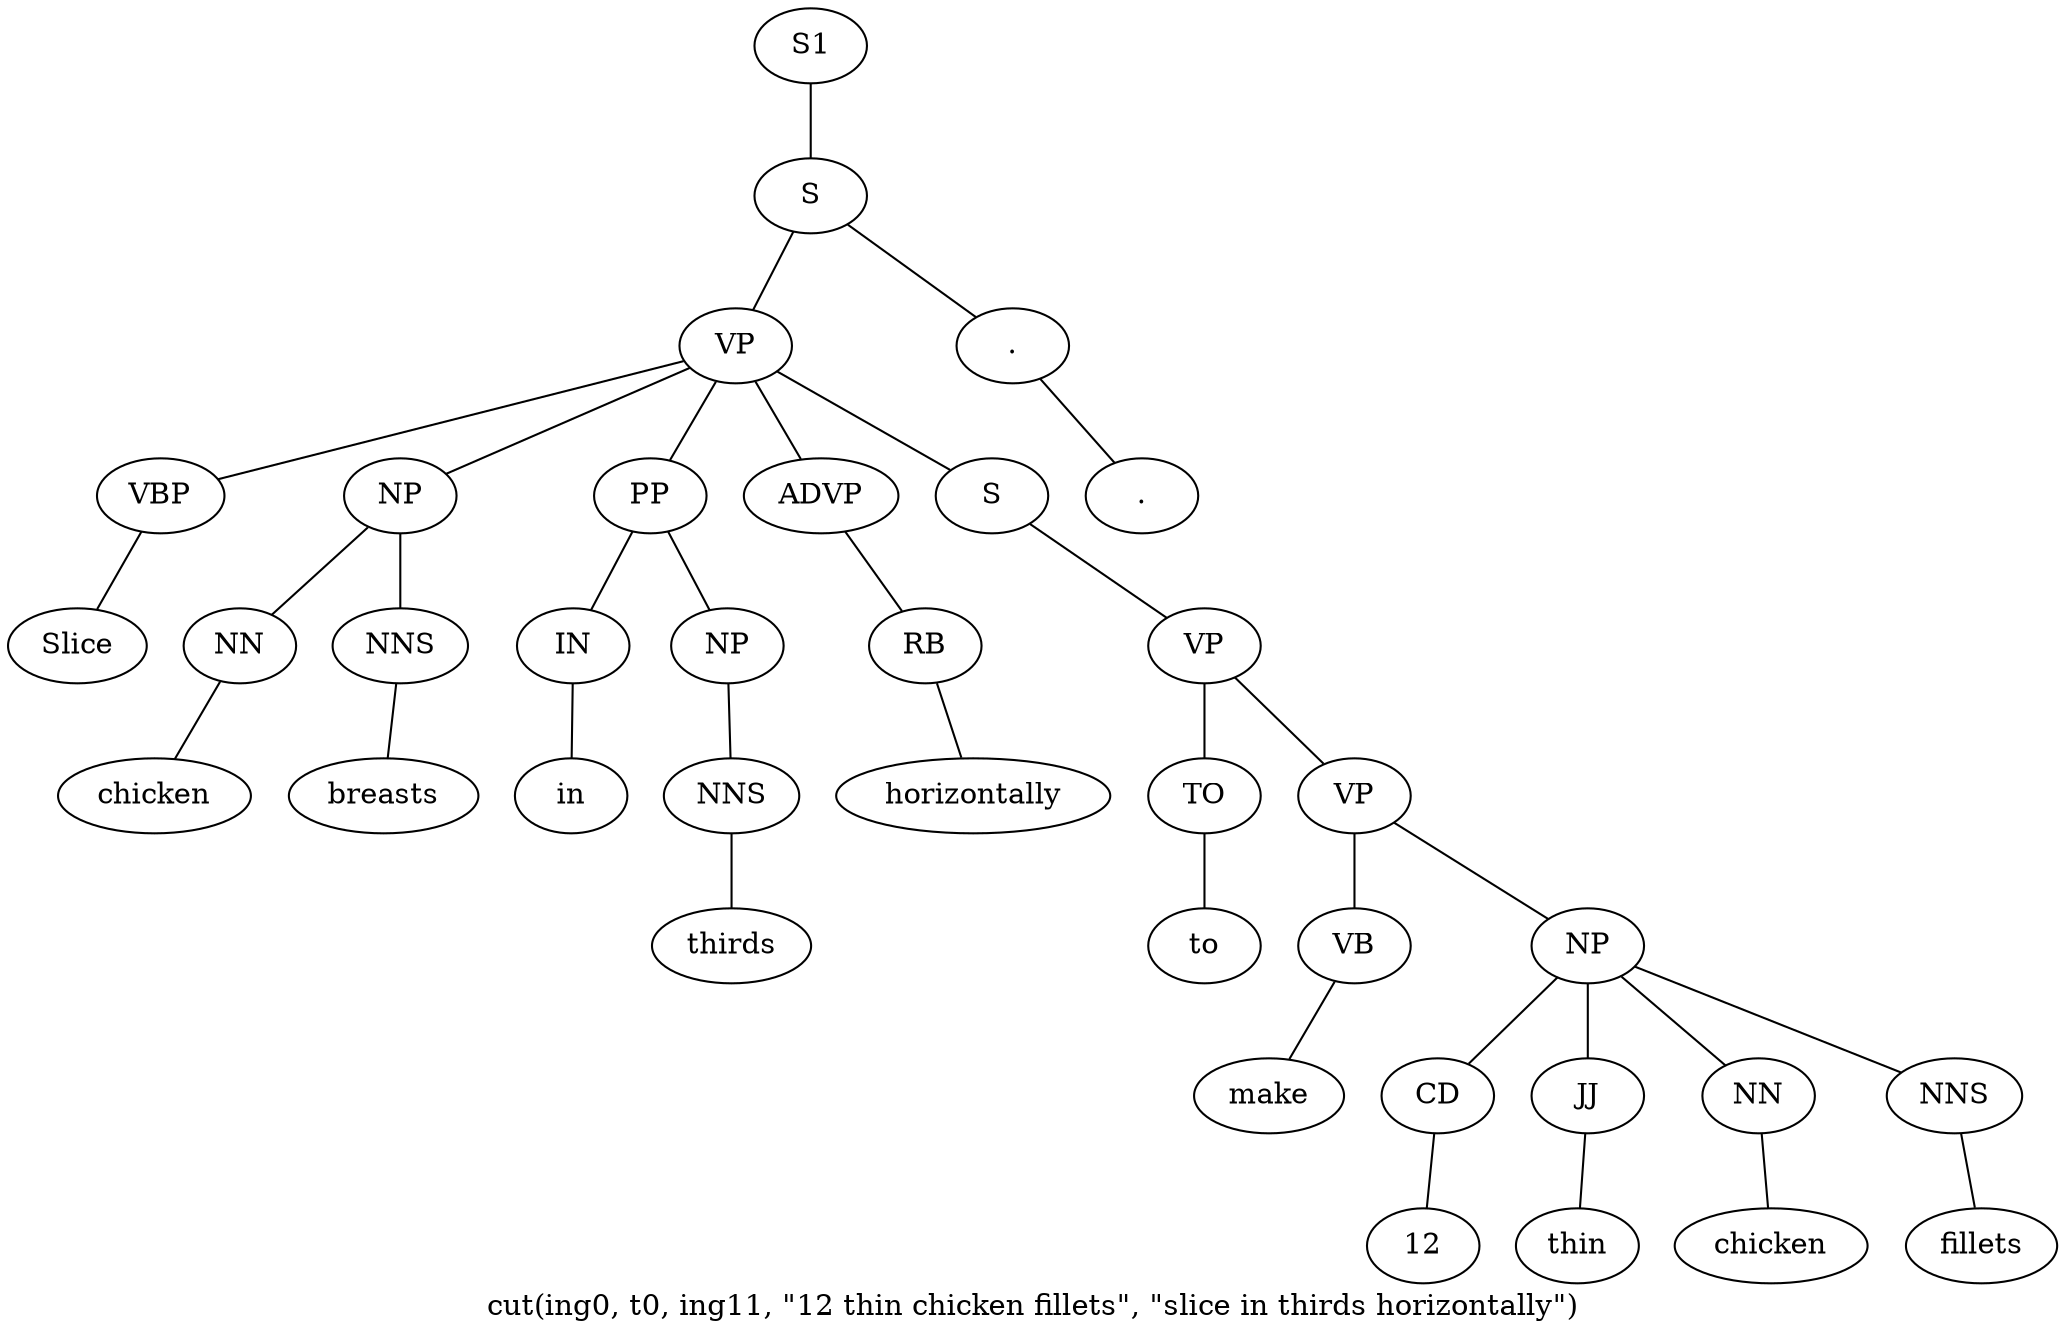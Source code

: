 graph SyntaxGraph {
	label = "cut(ing0, t0, ing11, \"12 thin chicken fillets\", \"slice in thirds horizontally\")";
	Node0 [label="S1"];
	Node1 [label="S"];
	Node2 [label="VP"];
	Node3 [label="VBP"];
	Node4 [label="Slice"];
	Node5 [label="NP"];
	Node6 [label="NN"];
	Node7 [label="chicken"];
	Node8 [label="NNS"];
	Node9 [label="breasts"];
	Node10 [label="PP"];
	Node11 [label="IN"];
	Node12 [label="in"];
	Node13 [label="NP"];
	Node14 [label="NNS"];
	Node15 [label="thirds"];
	Node16 [label="ADVP"];
	Node17 [label="RB"];
	Node18 [label="horizontally"];
	Node19 [label="S"];
	Node20 [label="VP"];
	Node21 [label="TO"];
	Node22 [label="to"];
	Node23 [label="VP"];
	Node24 [label="VB"];
	Node25 [label="make"];
	Node26 [label="NP"];
	Node27 [label="CD"];
	Node28 [label="12"];
	Node29 [label="JJ"];
	Node30 [label="thin"];
	Node31 [label="NN"];
	Node32 [label="chicken"];
	Node33 [label="NNS"];
	Node34 [label="fillets"];
	Node35 [label="."];
	Node36 [label="."];

	Node0 -- Node1;
	Node1 -- Node2;
	Node1 -- Node35;
	Node2 -- Node3;
	Node2 -- Node5;
	Node2 -- Node10;
	Node2 -- Node16;
	Node2 -- Node19;
	Node3 -- Node4;
	Node5 -- Node6;
	Node5 -- Node8;
	Node6 -- Node7;
	Node8 -- Node9;
	Node10 -- Node11;
	Node10 -- Node13;
	Node11 -- Node12;
	Node13 -- Node14;
	Node14 -- Node15;
	Node16 -- Node17;
	Node17 -- Node18;
	Node19 -- Node20;
	Node20 -- Node21;
	Node20 -- Node23;
	Node21 -- Node22;
	Node23 -- Node24;
	Node23 -- Node26;
	Node24 -- Node25;
	Node26 -- Node27;
	Node26 -- Node29;
	Node26 -- Node31;
	Node26 -- Node33;
	Node27 -- Node28;
	Node29 -- Node30;
	Node31 -- Node32;
	Node33 -- Node34;
	Node35 -- Node36;
}